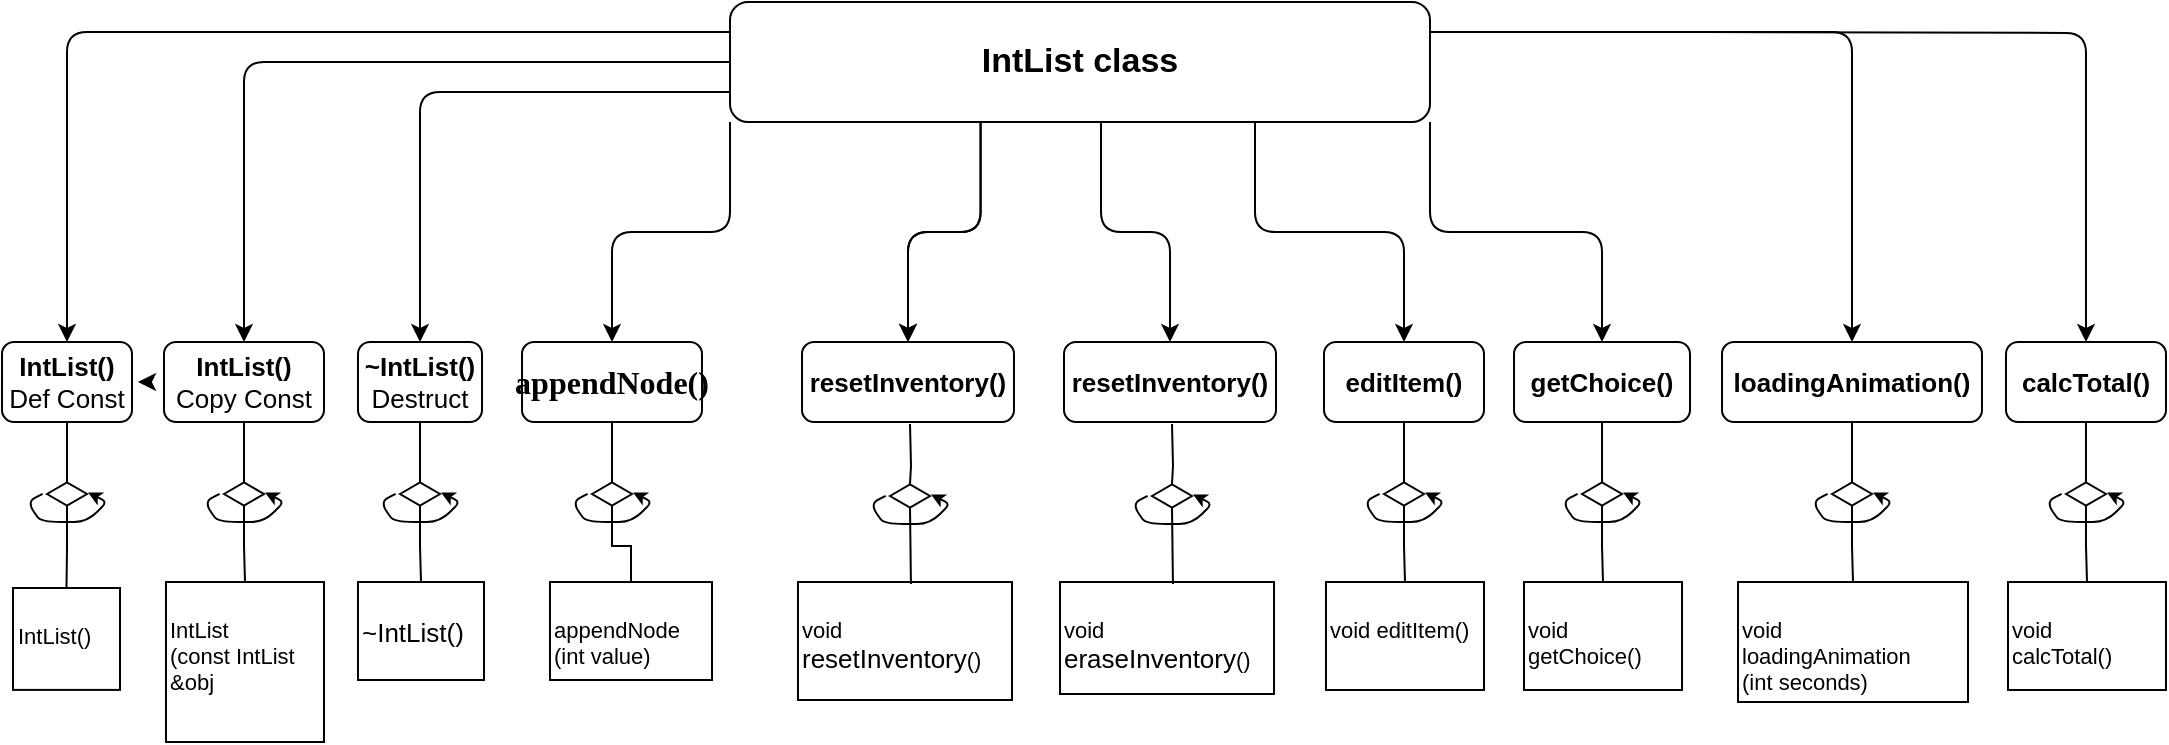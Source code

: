 <mxfile>
    <diagram name="Page-1" id="hHpF1baUSTz2clY-Ota8">
        <mxGraphModel dx="1178" dy="541" grid="0" gridSize="1" guides="1" tooltips="1" connect="1" arrows="1" fold="1" page="1" pageScale="1" pageWidth="1100" pageHeight="850" background="#FFFFFF" math="0" shadow="0">
            <root>
                <mxCell id="0"/>
                <mxCell id="1" parent="0"/>
                <mxCell id="59" style="edgeStyle=orthogonalEdgeStyle;html=1;exitX=1;exitY=0.25;exitDx=0;exitDy=0;strokeColor=#000000;" parent="1" source="AFJ6fUOBSR2v7E0Lf3oa-3" target="53" edge="1">
                    <mxGeometry relative="1" as="geometry"/>
                </mxCell>
                <mxCell id="60" style="edgeStyle=orthogonalEdgeStyle;html=1;exitX=1;exitY=1;exitDx=0;exitDy=0;strokeColor=#000000;" parent="1" source="AFJ6fUOBSR2v7E0Lf3oa-3" target="41" edge="1">
                    <mxGeometry relative="1" as="geometry"/>
                </mxCell>
                <mxCell id="61" style="edgeStyle=orthogonalEdgeStyle;html=1;exitX=0;exitY=0.5;exitDx=0;exitDy=0;strokeColor=#000000;entryX=0.5;entryY=0;entryDx=0;entryDy=0;" parent="1" source="AFJ6fUOBSR2v7E0Lf3oa-3" target="27" edge="1">
                    <mxGeometry relative="1" as="geometry"/>
                </mxCell>
                <mxCell id="62" style="edgeStyle=orthogonalEdgeStyle;html=1;exitX=0;exitY=0.75;exitDx=0;exitDy=0;strokeColor=#000000;" parent="1" source="AFJ6fUOBSR2v7E0Lf3oa-3" target="47" edge="1">
                    <mxGeometry relative="1" as="geometry"/>
                </mxCell>
                <mxCell id="63" style="edgeStyle=orthogonalEdgeStyle;html=1;exitX=0.75;exitY=1;exitDx=0;exitDy=0;strokeColor=#000000;" parent="1" source="AFJ6fUOBSR2v7E0Lf3oa-3" target="35" edge="1">
                    <mxGeometry relative="1" as="geometry"/>
                </mxCell>
                <mxCell id="AFJ6fUOBSR2v7E0Lf3oa-3" value="&lt;p class=&quot;MsoNormal&quot; style=&quot;font-size: 17px;&quot;&gt;IntList class&lt;/p&gt;" style="rounded=1;whiteSpace=wrap;html=1;fillStyle=auto;strokeColor=#000000;fontColor=#000000;fillColor=#ffffff;fontSize=17;fontStyle=1" parent="1" vertex="1">
                    <mxGeometry x="375" y="30" width="350" height="60" as="geometry"/>
                </mxCell>
                <mxCell id="79" value="" style="edgeStyle=none;html=1;" parent="1" edge="1">
                    <mxGeometry relative="1" as="geometry">
                        <mxPoint x="79" y="220" as="targetPoint"/>
                        <mxPoint x="84" y="220" as="sourcePoint"/>
                    </mxGeometry>
                </mxCell>
                <mxCell id="26" style="rounded=0;orthogonalLoop=1;jettySize=auto;html=1;exitX=0.5;exitY=1;exitDx=0;exitDy=0;fontSize=17;fontColor=#000000;startArrow=none;edgeStyle=orthogonalEdgeStyle;startFill=0;endArrow=none;endFill=0;strokeColor=#000000;" parent="1" source="31" target="28" edge="1">
                    <mxGeometry relative="1" as="geometry"/>
                </mxCell>
                <mxCell id="27" value="&lt;span style=&quot;text-indent: -24px;&quot;&gt;IntList()&lt;/span&gt;&lt;br style=&quot;text-indent: -24px;&quot;&gt;&lt;span style=&quot;text-indent: -24px; font-weight: normal;&quot;&gt;Copy Const&lt;/span&gt;" style="rounded=1;whiteSpace=wrap;html=1;fillStyle=auto;strokeColor=#000000;fontColor=#000000;fillColor=#ffffff;fontSize=13;fontStyle=1" parent="1" vertex="1">
                    <mxGeometry x="92" y="200" width="80" height="40" as="geometry"/>
                </mxCell>
                <mxCell id="28" value="&lt;p class=&quot;MsoNormal&quot;&gt;&lt;/p&gt;&lt;span&gt;IntList&lt;br&gt;(const IntList &amp;amp;obj&lt;/span&gt;&lt;span&gt;&lt;br&gt;&lt;/span&gt;" style="rounded=0;whiteSpace=wrap;html=1;fillStyle=auto;strokeColor=#000000;fontSize=11;fontColor=#000000;fillColor=#ffffff;align=left;verticalAlign=top;" parent="1" vertex="1">
                    <mxGeometry x="93" y="320" width="79" height="80" as="geometry"/>
                </mxCell>
                <mxCell id="29" value="" style="endArrow=classic;html=1;rounded=1;strokeWidth=1;fontSize=17;fontColor=#000000;startSize=6;endSize=4;entryX=1.026;entryY=0.435;entryDx=0;entryDy=0;entryPerimeter=0;exitX=-0.109;exitY=0.496;exitDx=0;exitDy=0;exitPerimeter=0;strokeColor=#000000;" parent="1" source="31" target="31" edge="1">
                    <mxGeometry width="50" height="50" relative="1" as="geometry">
                        <mxPoint x="92" y="290" as="sourcePoint"/>
                        <mxPoint x="182" y="270" as="targetPoint"/>
                        <Array as="points">
                            <mxPoint x="112" y="280"/>
                            <mxPoint x="119" y="290"/>
                            <mxPoint x="142" y="290"/>
                            <mxPoint x="152" y="280"/>
                        </Array>
                    </mxGeometry>
                </mxCell>
                <mxCell id="30" value="" style="rounded=0;orthogonalLoop=1;jettySize=auto;html=1;exitX=0.5;exitY=1;exitDx=0;exitDy=0;fontSize=17;fontColor=#000000;endArrow=none;edgeStyle=orthogonalEdgeStyle;startArrow=none;startFill=0;endFill=0;strokeColor=#000000;" parent="1" source="27" target="31" edge="1">
                    <mxGeometry relative="1" as="geometry">
                        <mxPoint x="184" y="240" as="sourcePoint"/>
                        <mxPoint x="193" y="320" as="targetPoint"/>
                    </mxGeometry>
                </mxCell>
                <mxCell id="31" value="" style="html=1;whiteSpace=wrap;aspect=fixed;shape=isoRectangle;fillStyle=auto;strokeColor=#000000;fontSize=17;fontColor=#000000;fillColor=#ffffff;" parent="1" vertex="1">
                    <mxGeometry x="122" y="270" width="20" height="12" as="geometry"/>
                </mxCell>
                <mxCell id="34" style="rounded=0;orthogonalLoop=1;jettySize=auto;html=1;exitX=0.5;exitY=1;exitDx=0;exitDy=0;fontSize=17;fontColor=#000000;startArrow=none;edgeStyle=orthogonalEdgeStyle;startFill=0;endArrow=none;endFill=0;strokeColor=#000000;" parent="1" source="39" target="36" edge="1">
                    <mxGeometry relative="1" as="geometry"/>
                </mxCell>
                <mxCell id="35" value="editItem()" style="rounded=1;whiteSpace=wrap;html=1;fillStyle=auto;strokeColor=#000000;fontColor=#000000;fillColor=#ffffff;fontSize=13;fontStyle=1" parent="1" vertex="1">
                    <mxGeometry x="672" y="200" width="80" height="40" as="geometry"/>
                </mxCell>
                <mxCell id="36" value="&lt;p class=&quot;MsoNormal&quot;&gt;&lt;/p&gt;void editItem()&lt;span&gt;&lt;br&gt;&lt;/span&gt;" style="rounded=0;whiteSpace=wrap;html=1;fillStyle=auto;strokeColor=#000000;fontSize=11;fontColor=#000000;fillColor=#ffffff;align=left;verticalAlign=top;" parent="1" vertex="1">
                    <mxGeometry x="673" y="320" width="79" height="54" as="geometry"/>
                </mxCell>
                <mxCell id="37" value="" style="endArrow=classic;html=1;rounded=1;strokeWidth=1;fontSize=17;fontColor=#000000;startSize=6;endSize=4;entryX=1.026;entryY=0.435;entryDx=0;entryDy=0;entryPerimeter=0;exitX=-0.109;exitY=0.496;exitDx=0;exitDy=0;exitPerimeter=0;strokeColor=#000000;" parent="1" source="39" target="39" edge="1">
                    <mxGeometry width="50" height="50" relative="1" as="geometry">
                        <mxPoint x="672" y="290" as="sourcePoint"/>
                        <mxPoint x="762" y="270" as="targetPoint"/>
                        <Array as="points">
                            <mxPoint x="692" y="280"/>
                            <mxPoint x="699" y="290"/>
                            <mxPoint x="722" y="290"/>
                            <mxPoint x="732" y="280"/>
                        </Array>
                    </mxGeometry>
                </mxCell>
                <mxCell id="38" value="" style="rounded=0;orthogonalLoop=1;jettySize=auto;html=1;exitX=0.5;exitY=1;exitDx=0;exitDy=0;fontSize=17;fontColor=#000000;endArrow=none;edgeStyle=orthogonalEdgeStyle;startArrow=none;startFill=0;endFill=0;strokeColor=#000000;" parent="1" source="35" target="39" edge="1">
                    <mxGeometry relative="1" as="geometry">
                        <mxPoint x="764" y="240" as="sourcePoint"/>
                        <mxPoint x="773" y="320" as="targetPoint"/>
                    </mxGeometry>
                </mxCell>
                <mxCell id="39" value="" style="html=1;whiteSpace=wrap;aspect=fixed;shape=isoRectangle;fillStyle=auto;strokeColor=#000000;fontSize=17;fontColor=#000000;fillColor=#ffffff;" parent="1" vertex="1">
                    <mxGeometry x="702" y="270" width="20" height="12" as="geometry"/>
                </mxCell>
                <mxCell id="40" style="rounded=0;orthogonalLoop=1;jettySize=auto;html=1;exitX=0.5;exitY=1;exitDx=0;exitDy=0;fontSize=17;fontColor=#000000;startArrow=none;edgeStyle=orthogonalEdgeStyle;startFill=0;endArrow=none;endFill=0;strokeColor=#000000;" parent="1" source="45" target="42" edge="1">
                    <mxGeometry relative="1" as="geometry"/>
                </mxCell>
                <mxCell id="41" value="getChoice()" style="rounded=1;whiteSpace=wrap;html=1;fillStyle=auto;strokeColor=#000000;fontColor=#000000;fillColor=#ffffff;fontSize=13;fontStyle=1" parent="1" vertex="1">
                    <mxGeometry x="767" y="200" width="88" height="40" as="geometry"/>
                </mxCell>
                <mxCell id="42" value="&lt;p class=&quot;MsoNormal&quot;&gt;&lt;/p&gt;void getChoice()&lt;span&gt;&lt;br&gt;&lt;/span&gt;" style="rounded=0;whiteSpace=wrap;html=1;fillStyle=auto;strokeColor=#000000;fontSize=11;fontColor=#000000;fillColor=#ffffff;align=left;verticalAlign=top;" parent="1" vertex="1">
                    <mxGeometry x="772" y="320" width="79" height="54" as="geometry"/>
                </mxCell>
                <mxCell id="43" value="" style="endArrow=classic;html=1;rounded=1;strokeWidth=1;fontSize=17;fontColor=#000000;startSize=6;endSize=4;entryX=1.026;entryY=0.435;entryDx=0;entryDy=0;entryPerimeter=0;exitX=-0.109;exitY=0.496;exitDx=0;exitDy=0;exitPerimeter=0;strokeColor=#000000;" parent="1" source="45" target="45" edge="1">
                    <mxGeometry width="50" height="50" relative="1" as="geometry">
                        <mxPoint x="771" y="290" as="sourcePoint"/>
                        <mxPoint x="861" y="270" as="targetPoint"/>
                        <Array as="points">
                            <mxPoint x="791" y="280"/>
                            <mxPoint x="798" y="290"/>
                            <mxPoint x="821" y="290"/>
                            <mxPoint x="831" y="280"/>
                        </Array>
                    </mxGeometry>
                </mxCell>
                <mxCell id="44" value="" style="rounded=0;orthogonalLoop=1;jettySize=auto;html=1;exitX=0.5;exitY=1;exitDx=0;exitDy=0;fontSize=17;fontColor=#000000;endArrow=none;edgeStyle=orthogonalEdgeStyle;startArrow=none;startFill=0;endFill=0;strokeColor=#000000;" parent="1" source="41" target="45" edge="1">
                    <mxGeometry relative="1" as="geometry">
                        <mxPoint x="863" y="240" as="sourcePoint"/>
                        <mxPoint x="872" y="320" as="targetPoint"/>
                    </mxGeometry>
                </mxCell>
                <mxCell id="45" value="" style="html=1;whiteSpace=wrap;aspect=fixed;shape=isoRectangle;fillStyle=auto;strokeColor=#000000;fontSize=17;fontColor=#000000;fillColor=#ffffff;" parent="1" vertex="1">
                    <mxGeometry x="801" y="270" width="20" height="12" as="geometry"/>
                </mxCell>
                <mxCell id="46" style="rounded=0;orthogonalLoop=1;jettySize=auto;html=1;exitX=0.5;exitY=1;exitDx=0;exitDy=0;fontSize=17;fontColor=#000000;startArrow=none;edgeStyle=orthogonalEdgeStyle;startFill=0;endArrow=none;endFill=0;strokeColor=#000000;" parent="1" source="51" target="48" edge="1">
                    <mxGeometry relative="1" as="geometry"/>
                </mxCell>
                <mxCell id="47" value="&lt;span style=&quot;text-indent: -24px;&quot;&gt;~IntList()&lt;/span&gt;&lt;br style=&quot;text-indent: -24px;&quot;&gt;&lt;span style=&quot;text-indent: -24px; font-weight: normal;&quot;&gt;Destruct&lt;/span&gt;" style="rounded=1;whiteSpace=wrap;html=1;fillStyle=auto;strokeColor=#000000;fontColor=#000000;fillColor=#ffffff;fontSize=13;fontStyle=1" parent="1" vertex="1">
                    <mxGeometry x="189" y="200" width="62" height="40" as="geometry"/>
                </mxCell>
                <mxCell id="48" value="&lt;p class=&quot;MsoNormal&quot;&gt;&lt;/p&gt;&lt;span style=&quot;font-size: 13px; text-align: center; text-indent: -24px; font-weight: normal;&quot;&gt;~IntList()&lt;/span&gt;" style="rounded=0;whiteSpace=wrap;html=1;fillStyle=auto;strokeColor=#000000;fontSize=11;fontColor=#000000;fillColor=#ffffff;align=left;verticalAlign=top;fontStyle=1" parent="1" vertex="1">
                    <mxGeometry x="189" y="320" width="63" height="49" as="geometry"/>
                </mxCell>
                <mxCell id="49" value="" style="endArrow=classic;html=1;rounded=1;strokeWidth=1;fontSize=17;fontColor=#000000;startSize=6;endSize=4;entryX=1.026;entryY=0.435;entryDx=0;entryDy=0;entryPerimeter=0;exitX=-0.109;exitY=0.496;exitDx=0;exitDy=0;exitPerimeter=0;strokeColor=#000000;" parent="1" source="51" target="51" edge="1">
                    <mxGeometry width="50" height="50" relative="1" as="geometry">
                        <mxPoint x="180" y="290" as="sourcePoint"/>
                        <mxPoint x="270" y="270" as="targetPoint"/>
                        <Array as="points">
                            <mxPoint x="200" y="280"/>
                            <mxPoint x="207" y="290"/>
                            <mxPoint x="230" y="290"/>
                            <mxPoint x="240" y="280"/>
                        </Array>
                    </mxGeometry>
                </mxCell>
                <mxCell id="50" value="" style="rounded=0;orthogonalLoop=1;jettySize=auto;html=1;exitX=0.5;exitY=1;exitDx=0;exitDy=0;fontSize=17;fontColor=#000000;endArrow=none;edgeStyle=orthogonalEdgeStyle;startArrow=none;startFill=0;endFill=0;strokeColor=#000000;" parent="1" source="47" target="51" edge="1">
                    <mxGeometry relative="1" as="geometry">
                        <mxPoint x="272" y="240" as="sourcePoint"/>
                        <mxPoint x="281" y="320" as="targetPoint"/>
                    </mxGeometry>
                </mxCell>
                <mxCell id="51" value="" style="html=1;whiteSpace=wrap;aspect=fixed;shape=isoRectangle;fillStyle=auto;strokeColor=#000000;fontSize=17;fontColor=#000000;fillColor=#ffffff;" parent="1" vertex="1">
                    <mxGeometry x="210" y="270" width="20" height="12" as="geometry"/>
                </mxCell>
                <mxCell id="52" style="rounded=0;orthogonalLoop=1;jettySize=auto;html=1;exitX=0.5;exitY=1;exitDx=0;exitDy=0;fontSize=17;fontColor=#000000;startArrow=none;edgeStyle=orthogonalEdgeStyle;startFill=0;endArrow=none;endFill=0;strokeColor=#000000;" parent="1" source="57" target="54" edge="1">
                    <mxGeometry relative="1" as="geometry"/>
                </mxCell>
                <mxCell id="53" value="loadingAnimation()" style="rounded=1;whiteSpace=wrap;html=1;fillStyle=auto;strokeColor=#000000;fontColor=#000000;fillColor=#ffffff;fontSize=13;fontStyle=1" parent="1" vertex="1">
                    <mxGeometry x="871" y="200" width="130" height="40" as="geometry"/>
                </mxCell>
                <mxCell id="54" value="&lt;p class=&quot;MsoNormal&quot;&gt;&lt;/p&gt;void&lt;br&gt;loadingAnimation&lt;br&gt;(int seconds)&lt;span&gt;&lt;br&gt;&lt;/span&gt;" style="rounded=0;whiteSpace=wrap;html=1;fillStyle=auto;strokeColor=#000000;fontSize=11;fontColor=#000000;fillColor=#ffffff;align=left;verticalAlign=top;" parent="1" vertex="1">
                    <mxGeometry x="879" y="320" width="115" height="60" as="geometry"/>
                </mxCell>
                <mxCell id="55" value="" style="endArrow=classic;html=1;rounded=1;strokeWidth=1;fontSize=17;fontColor=#000000;startSize=6;endSize=4;entryX=1.026;entryY=0.435;entryDx=0;entryDy=0;entryPerimeter=0;exitX=-0.109;exitY=0.496;exitDx=0;exitDy=0;exitPerimeter=0;strokeColor=#000000;" parent="1" source="57" target="57" edge="1">
                    <mxGeometry width="50" height="50" relative="1" as="geometry">
                        <mxPoint x="896" y="290" as="sourcePoint"/>
                        <mxPoint x="986" y="270" as="targetPoint"/>
                        <Array as="points">
                            <mxPoint x="916" y="280"/>
                            <mxPoint x="923" y="290"/>
                            <mxPoint x="946" y="290"/>
                            <mxPoint x="956" y="280"/>
                        </Array>
                    </mxGeometry>
                </mxCell>
                <mxCell id="56" value="" style="rounded=0;orthogonalLoop=1;jettySize=auto;html=1;exitX=0.5;exitY=1;exitDx=0;exitDy=0;fontSize=17;fontColor=#000000;endArrow=none;edgeStyle=orthogonalEdgeStyle;startArrow=none;startFill=0;endFill=0;strokeColor=#000000;" parent="1" source="53" target="57" edge="1">
                    <mxGeometry relative="1" as="geometry">
                        <mxPoint x="988" y="240" as="sourcePoint"/>
                        <mxPoint x="997" y="320" as="targetPoint"/>
                    </mxGeometry>
                </mxCell>
                <mxCell id="57" value="" style="html=1;whiteSpace=wrap;aspect=fixed;shape=isoRectangle;fillStyle=auto;strokeColor=#000000;fontSize=17;fontColor=#000000;fillColor=#ffffff;" parent="1" vertex="1">
                    <mxGeometry x="926" y="270" width="20" height="12" as="geometry"/>
                </mxCell>
                <mxCell id="65" style="edgeStyle=orthogonalEdgeStyle;html=1;exitX=0;exitY=0.25;exitDx=0;exitDy=0;entryX=0.5;entryY=0;entryDx=0;entryDy=0;strokeColor=#000000;" parent="1" source="AFJ6fUOBSR2v7E0Lf3oa-3" target="67" edge="1">
                    <mxGeometry relative="1" as="geometry">
                        <mxPoint x="245" y="45" as="sourcePoint"/>
                    </mxGeometry>
                </mxCell>
                <mxCell id="66" style="rounded=0;orthogonalLoop=1;jettySize=auto;html=1;exitX=0.5;exitY=1;exitDx=0;exitDy=0;fontSize=17;fontColor=#000000;startArrow=none;edgeStyle=orthogonalEdgeStyle;startFill=0;endArrow=none;endFill=0;strokeColor=#000000;" parent="1" source="71" target="68" edge="1">
                    <mxGeometry relative="1" as="geometry"/>
                </mxCell>
                <mxCell id="67" value="&lt;p&gt;&lt;span style=&quot;background-color: initial; text-indent: -0.25in;&quot;&gt;IntList()&lt;br&gt;&lt;span style=&quot;font-weight: normal;&quot;&gt;Def Const&lt;/span&gt;&lt;/span&gt;&lt;/p&gt;&lt;p&gt;&lt;/p&gt;" style="rounded=1;whiteSpace=wrap;html=1;fillStyle=auto;strokeColor=#000000;fontColor=#000000;fillColor=#ffffff;fontSize=13;fontStyle=1" parent="1" vertex="1">
                    <mxGeometry x="11" y="200" width="65" height="40" as="geometry"/>
                </mxCell>
                <mxCell id="68" value="&lt;p class=&quot;MsoNormal&quot;&gt;&lt;/p&gt;IntList()&lt;span&gt;&lt;br&gt;&lt;/span&gt;" style="rounded=0;whiteSpace=wrap;html=1;fillStyle=auto;strokeColor=#000000;fontSize=11;fontColor=#000000;fillColor=#ffffff;align=left;verticalAlign=top;" parent="1" vertex="1">
                    <mxGeometry x="16.5" y="323" width="53.5" height="50.95" as="geometry"/>
                </mxCell>
                <mxCell id="69" value="" style="endArrow=classic;html=1;rounded=1;strokeWidth=1;fontSize=17;fontColor=#000000;startSize=6;endSize=4;entryX=1.026;entryY=0.435;entryDx=0;entryDy=0;entryPerimeter=0;exitX=-0.109;exitY=0.496;exitDx=0;exitDy=0;exitPerimeter=0;strokeColor=#000000;" parent="1" source="71" target="71" edge="1">
                    <mxGeometry width="50" height="50" relative="1" as="geometry">
                        <mxPoint x="3.5" y="290" as="sourcePoint"/>
                        <mxPoint x="93.5" y="270" as="targetPoint"/>
                        <Array as="points">
                            <mxPoint x="23.5" y="280"/>
                            <mxPoint x="30.5" y="290"/>
                            <mxPoint x="53.5" y="290"/>
                            <mxPoint x="63.5" y="280"/>
                        </Array>
                    </mxGeometry>
                </mxCell>
                <mxCell id="70" value="" style="rounded=0;orthogonalLoop=1;jettySize=auto;html=1;exitX=0.5;exitY=1;exitDx=0;exitDy=0;fontSize=17;fontColor=#000000;endArrow=none;edgeStyle=orthogonalEdgeStyle;startArrow=none;startFill=0;endFill=0;strokeColor=#000000;" parent="1" source="67" target="71" edge="1">
                    <mxGeometry relative="1" as="geometry">
                        <mxPoint x="128.5" y="240" as="sourcePoint"/>
                        <mxPoint x="137.5" y="320" as="targetPoint"/>
                    </mxGeometry>
                </mxCell>
                <mxCell id="71" value="" style="html=1;whiteSpace=wrap;aspect=fixed;shape=isoRectangle;fillStyle=auto;strokeColor=#000000;fontSize=17;fontColor=#000000;fillColor=#ffffff;" parent="1" vertex="1">
                    <mxGeometry x="33.5" y="270" width="20" height="12" as="geometry"/>
                </mxCell>
                <mxCell id="72" style="edgeStyle=orthogonalEdgeStyle;html=1;exitX=1;exitY=0.25;exitDx=0;exitDy=0;strokeColor=#000000;" parent="1" target="74" edge="1">
                    <mxGeometry relative="1" as="geometry">
                        <mxPoint x="862" y="45" as="sourcePoint"/>
                    </mxGeometry>
                </mxCell>
                <mxCell id="73" style="rounded=0;orthogonalLoop=1;jettySize=auto;html=1;exitX=0.5;exitY=1;exitDx=0;exitDy=0;fontSize=17;fontColor=#000000;startArrow=none;edgeStyle=orthogonalEdgeStyle;startFill=0;endArrow=none;endFill=0;strokeColor=#000000;" parent="1" source="78" target="75" edge="1">
                    <mxGeometry relative="1" as="geometry"/>
                </mxCell>
                <mxCell id="74" value="calcTotal()" style="rounded=1;whiteSpace=wrap;html=1;fillStyle=auto;strokeColor=#000000;fontColor=#000000;fillColor=#ffffff;fontSize=13;fontStyle=1" parent="1" vertex="1">
                    <mxGeometry x="1013" y="200" width="80" height="40" as="geometry"/>
                </mxCell>
                <mxCell id="75" value="&lt;p class=&quot;MsoNormal&quot;&gt;&lt;/p&gt;void&lt;br&gt;calcTotal()&lt;span&gt;&lt;br&gt;&lt;/span&gt;" style="rounded=0;whiteSpace=wrap;html=1;fillStyle=auto;strokeColor=#000000;fontSize=11;fontColor=#000000;fillColor=#ffffff;align=left;verticalAlign=top;" parent="1" vertex="1">
                    <mxGeometry x="1014" y="320" width="79" height="54" as="geometry"/>
                </mxCell>
                <mxCell id="76" value="" style="endArrow=classic;html=1;rounded=1;strokeWidth=1;fontSize=17;fontColor=#000000;startSize=6;endSize=4;entryX=1.026;entryY=0.435;entryDx=0;entryDy=0;entryPerimeter=0;exitX=-0.109;exitY=0.496;exitDx=0;exitDy=0;exitPerimeter=0;strokeColor=#000000;" parent="1" source="78" target="78" edge="1">
                    <mxGeometry width="50" height="50" relative="1" as="geometry">
                        <mxPoint x="1013" y="290" as="sourcePoint"/>
                        <mxPoint x="1103" y="270" as="targetPoint"/>
                        <Array as="points">
                            <mxPoint x="1033" y="280"/>
                            <mxPoint x="1040" y="290"/>
                            <mxPoint x="1063" y="290"/>
                            <mxPoint x="1073" y="280"/>
                        </Array>
                    </mxGeometry>
                </mxCell>
                <mxCell id="77" value="" style="rounded=0;orthogonalLoop=1;jettySize=auto;html=1;exitX=0.5;exitY=1;exitDx=0;exitDy=0;fontSize=17;fontColor=#000000;endArrow=none;edgeStyle=orthogonalEdgeStyle;startArrow=none;startFill=0;endFill=0;strokeColor=#000000;" parent="1" source="74" target="78" edge="1">
                    <mxGeometry relative="1" as="geometry">
                        <mxPoint x="1105" y="240" as="sourcePoint"/>
                        <mxPoint x="1114" y="320" as="targetPoint"/>
                    </mxGeometry>
                </mxCell>
                <mxCell id="78" value="" style="html=1;whiteSpace=wrap;aspect=fixed;shape=isoRectangle;fillStyle=auto;strokeColor=#000000;fontSize=17;fontColor=#000000;fillColor=#ffffff;" parent="1" vertex="1">
                    <mxGeometry x="1043" y="270" width="20" height="12" as="geometry"/>
                </mxCell>
                <mxCell id="93" style="edgeStyle=orthogonalEdgeStyle;html=1;strokeColor=#000000;exitX=0.358;exitY=1.006;exitDx=0;exitDy=0;exitPerimeter=0;" parent="1" source="AFJ6fUOBSR2v7E0Lf3oa-3" target="94" edge="1">
                    <mxGeometry relative="1" as="geometry">
                        <mxPoint x="539" y="141" as="sourcePoint"/>
                    </mxGeometry>
                </mxCell>
                <mxCell id="94" value="resetInventory()" style="rounded=1;whiteSpace=wrap;html=1;fillStyle=auto;strokeColor=#000000;fontColor=#000000;fillColor=#ffffff;fontSize=13;fontStyle=1" parent="1" vertex="1">
                    <mxGeometry x="411" y="200" width="106" height="40" as="geometry"/>
                </mxCell>
                <mxCell id="96" value="&lt;p class=&quot;MsoNormal&quot;&gt;&lt;/p&gt;void&lt;br&gt;&lt;div style=&quot;text-align: left;&quot;&gt;&lt;span style=&quot;background-color: initial; font-size: 13px; text-align: center;&quot;&gt;resetInventory&lt;/span&gt;&lt;span style=&quot;background-color: initial;&quot;&gt;()&lt;/span&gt;&lt;/div&gt;" style="rounded=0;whiteSpace=wrap;html=1;fillStyle=auto;strokeColor=#000000;fontSize=11;fontColor=#000000;fillColor=#ffffff;align=left;verticalAlign=top;" parent="1" vertex="1">
                    <mxGeometry x="409" y="320" width="107" height="59" as="geometry"/>
                </mxCell>
                <mxCell id="107" style="rounded=0;orthogonalLoop=1;jettySize=auto;html=1;exitX=0.5;exitY=1;exitDx=0;exitDy=0;fontSize=17;fontColor=#000000;startArrow=none;edgeStyle=orthogonalEdgeStyle;startFill=0;endArrow=none;endFill=0;strokeColor=#000000;" parent="1" source="110" edge="1">
                    <mxGeometry relative="1" as="geometry">
                        <mxPoint x="465.471" y="321" as="targetPoint"/>
                    </mxGeometry>
                </mxCell>
                <mxCell id="108" value="" style="endArrow=classic;html=1;rounded=1;strokeWidth=1;fontSize=17;fontColor=#000000;startSize=6;endSize=4;entryX=1.026;entryY=0.435;entryDx=0;entryDy=0;entryPerimeter=0;exitX=-0.109;exitY=0.496;exitDx=0;exitDy=0;exitPerimeter=0;strokeColor=#000000;" parent="1" source="110" target="110" edge="1">
                    <mxGeometry width="50" height="50" relative="1" as="geometry">
                        <mxPoint x="425" y="291" as="sourcePoint"/>
                        <mxPoint x="515" y="271" as="targetPoint"/>
                        <Array as="points">
                            <mxPoint x="445" y="281"/>
                            <mxPoint x="452" y="291"/>
                            <mxPoint x="475" y="291"/>
                            <mxPoint x="485" y="281"/>
                        </Array>
                    </mxGeometry>
                </mxCell>
                <mxCell id="109" value="" style="rounded=0;orthogonalLoop=1;jettySize=auto;html=1;exitX=0.5;exitY=1;exitDx=0;exitDy=0;fontSize=17;fontColor=#000000;endArrow=none;edgeStyle=orthogonalEdgeStyle;startArrow=none;startFill=0;endFill=0;strokeColor=#000000;" parent="1" target="110" edge="1">
                    <mxGeometry relative="1" as="geometry">
                        <mxPoint x="465" y="241" as="sourcePoint"/>
                        <mxPoint x="526" y="321" as="targetPoint"/>
                    </mxGeometry>
                </mxCell>
                <mxCell id="110" value="" style="html=1;whiteSpace=wrap;aspect=fixed;shape=isoRectangle;fillStyle=auto;strokeColor=#000000;fontSize=17;fontColor=#000000;fillColor=#ffffff;" parent="1" vertex="1">
                    <mxGeometry x="455" y="271" width="20" height="12" as="geometry"/>
                </mxCell>
                <mxCell id="111" style="edgeStyle=orthogonalEdgeStyle;html=1;strokeColor=#000000;exitX=0.358;exitY=1.006;exitDx=0;exitDy=0;exitPerimeter=0;" parent="1" source="AFJ6fUOBSR2v7E0Lf3oa-3" target="94" edge="1">
                    <mxGeometry relative="1" as="geometry">
                        <mxPoint x="500.3" y="90.36" as="sourcePoint"/>
                        <mxPoint x="464.059" y="200" as="targetPoint"/>
                        <Array as="points">
                            <mxPoint x="500" y="145"/>
                            <mxPoint x="464" y="145"/>
                        </Array>
                    </mxGeometry>
                </mxCell>
                <mxCell id="112" style="edgeStyle=orthogonalEdgeStyle;html=1;strokeColor=#000000;exitX=0.53;exitY=1.006;exitDx=0;exitDy=0;exitPerimeter=0;" parent="1" source="AFJ6fUOBSR2v7E0Lf3oa-3" target="113" edge="1">
                    <mxGeometry relative="1" as="geometry">
                        <mxPoint x="631.3" y="90.36" as="sourcePoint"/>
                        <mxPoint x="595.059" y="200" as="targetPoint"/>
                    </mxGeometry>
                </mxCell>
                <mxCell id="113" value="resetInventory()" style="rounded=1;whiteSpace=wrap;html=1;fillStyle=auto;strokeColor=#000000;fontColor=#000000;fillColor=#ffffff;fontSize=13;fontStyle=1" parent="1" vertex="1">
                    <mxGeometry x="542" y="200" width="106" height="40" as="geometry"/>
                </mxCell>
                <mxCell id="114" value="&lt;p class=&quot;MsoNormal&quot;&gt;&lt;/p&gt;void&lt;br&gt;&lt;div style=&quot;text-align: left;&quot;&gt;&lt;span style=&quot;background-color: initial; font-size: 13px; text-align: center;&quot;&gt;eraseInventory&lt;/span&gt;&lt;span style=&quot;background-color: initial;&quot;&gt;()&lt;/span&gt;&lt;/div&gt;" style="rounded=0;whiteSpace=wrap;html=1;fillStyle=auto;strokeColor=#000000;fontSize=11;fontColor=#000000;fillColor=#ffffff;align=left;verticalAlign=top;" parent="1" vertex="1">
                    <mxGeometry x="540" y="320" width="107" height="56" as="geometry"/>
                </mxCell>
                <mxCell id="115" style="rounded=0;orthogonalLoop=1;jettySize=auto;html=1;exitX=0.5;exitY=1;exitDx=0;exitDy=0;fontSize=17;fontColor=#000000;startArrow=none;edgeStyle=orthogonalEdgeStyle;startFill=0;endArrow=none;endFill=0;strokeColor=#000000;" parent="1" source="118" edge="1">
                    <mxGeometry relative="1" as="geometry">
                        <mxPoint x="596.471" y="321" as="targetPoint"/>
                    </mxGeometry>
                </mxCell>
                <mxCell id="116" value="" style="endArrow=classic;html=1;rounded=1;strokeWidth=1;fontSize=17;fontColor=#000000;startSize=6;endSize=4;entryX=1.026;entryY=0.435;entryDx=0;entryDy=0;entryPerimeter=0;exitX=-0.109;exitY=0.496;exitDx=0;exitDy=0;exitPerimeter=0;strokeColor=#000000;" parent="1" source="118" target="118" edge="1">
                    <mxGeometry width="50" height="50" relative="1" as="geometry">
                        <mxPoint x="556" y="291" as="sourcePoint"/>
                        <mxPoint x="646" y="271" as="targetPoint"/>
                        <Array as="points">
                            <mxPoint x="576" y="281"/>
                            <mxPoint x="583" y="291"/>
                            <mxPoint x="606" y="291"/>
                            <mxPoint x="616" y="281"/>
                        </Array>
                    </mxGeometry>
                </mxCell>
                <mxCell id="117" value="" style="rounded=0;orthogonalLoop=1;jettySize=auto;html=1;exitX=0.5;exitY=1;exitDx=0;exitDy=0;fontSize=17;fontColor=#000000;endArrow=none;edgeStyle=orthogonalEdgeStyle;startArrow=none;startFill=0;endFill=0;strokeColor=#000000;" parent="1" target="118" edge="1">
                    <mxGeometry relative="1" as="geometry">
                        <mxPoint x="596" y="241" as="sourcePoint"/>
                        <mxPoint x="657" y="321" as="targetPoint"/>
                    </mxGeometry>
                </mxCell>
                <mxCell id="118" value="" style="html=1;whiteSpace=wrap;aspect=fixed;shape=isoRectangle;fillStyle=auto;strokeColor=#000000;fontSize=17;fontColor=#000000;fillColor=#ffffff;" parent="1" vertex="1">
                    <mxGeometry x="586" y="271" width="20" height="12" as="geometry"/>
                </mxCell>
                <mxCell id="119" style="rounded=0;orthogonalLoop=1;jettySize=auto;html=1;exitX=0.5;exitY=1;exitDx=0;exitDy=0;fontSize=17;fontColor=#000000;startArrow=none;edgeStyle=orthogonalEdgeStyle;startFill=0;endArrow=none;endFill=0;strokeColor=#000000;" edge="1" source="124" target="121" parent="1">
                    <mxGeometry relative="1" as="geometry"/>
                </mxCell>
                <mxCell id="120" value="&lt;span style=&quot;font-size:12.0pt;font-family:&amp;quot;Times New Roman&amp;quot;,serif;&lt;br/&gt;mso-fareast-font-family:&amp;quot;Times New Roman&amp;quot;;mso-ansi-language:EN-US;mso-fareast-language:&lt;br/&gt;EN-US;mso-bidi-language:AR-SA&quot;&gt;appendNode()&lt;/span&gt;" style="rounded=1;whiteSpace=wrap;html=1;fillStyle=auto;strokeColor=#000000;fontColor=#000000;fillColor=#ffffff;fontSize=13;fontStyle=1" vertex="1" parent="1">
                    <mxGeometry x="271" y="200" width="90" height="40" as="geometry"/>
                </mxCell>
                <mxCell id="121" value="&lt;p class=&quot;MsoNormal&quot;&gt;&lt;/p&gt;&lt;p&gt;&lt;span style=&quot;font-weight: normal;&quot;&gt;appendNode&lt;br&gt;&lt;span style=&quot;background-color: initial;&quot;&gt;(int&amp;nbsp;&lt;/span&gt;&lt;span style=&quot;background-color: initial;&quot;&gt;value)&lt;/span&gt;&lt;/span&gt;&lt;/p&gt;" style="rounded=0;whiteSpace=wrap;html=1;fillStyle=auto;strokeColor=#000000;fontSize=11;fontColor=#000000;fillColor=#ffffff;align=left;verticalAlign=top;fontStyle=1" vertex="1" parent="1">
                    <mxGeometry x="285" y="320" width="81" height="49" as="geometry"/>
                </mxCell>
                <mxCell id="122" value="" style="endArrow=classic;html=1;rounded=1;strokeWidth=1;fontSize=17;fontColor=#000000;startSize=6;endSize=4;entryX=1.026;entryY=0.435;entryDx=0;entryDy=0;entryPerimeter=0;exitX=-0.109;exitY=0.496;exitDx=0;exitDy=0;exitPerimeter=0;strokeColor=#000000;" edge="1" source="124" target="124" parent="1">
                    <mxGeometry width="50" height="50" relative="1" as="geometry">
                        <mxPoint x="276" y="290" as="sourcePoint"/>
                        <mxPoint x="366" y="270" as="targetPoint"/>
                        <Array as="points">
                            <mxPoint x="296" y="280"/>
                            <mxPoint x="303" y="290"/>
                            <mxPoint x="326" y="290"/>
                            <mxPoint x="336" y="280"/>
                        </Array>
                    </mxGeometry>
                </mxCell>
                <mxCell id="123" value="" style="rounded=0;orthogonalLoop=1;jettySize=auto;html=1;exitX=0.5;exitY=1;exitDx=0;exitDy=0;fontSize=17;fontColor=#000000;endArrow=none;edgeStyle=orthogonalEdgeStyle;startArrow=none;startFill=0;endFill=0;strokeColor=#000000;" edge="1" source="120" target="124" parent="1">
                    <mxGeometry relative="1" as="geometry">
                        <mxPoint x="368" y="240" as="sourcePoint"/>
                        <mxPoint x="377" y="320" as="targetPoint"/>
                    </mxGeometry>
                </mxCell>
                <mxCell id="124" value="" style="html=1;whiteSpace=wrap;aspect=fixed;shape=isoRectangle;fillStyle=auto;strokeColor=#000000;fontSize=17;fontColor=#000000;fillColor=#ffffff;" vertex="1" parent="1">
                    <mxGeometry x="306" y="270" width="20" height="12" as="geometry"/>
                </mxCell>
                <mxCell id="125" style="edgeStyle=orthogonalEdgeStyle;html=1;exitX=0;exitY=1;exitDx=0;exitDy=0;strokeColor=#000000;" edge="1" target="120" parent="1" source="AFJ6fUOBSR2v7E0Lf3oa-3">
                    <mxGeometry relative="1" as="geometry">
                        <mxPoint x="454" y="75" as="sourcePoint"/>
                    </mxGeometry>
                </mxCell>
            </root>
        </mxGraphModel>
    </diagram>
</mxfile>